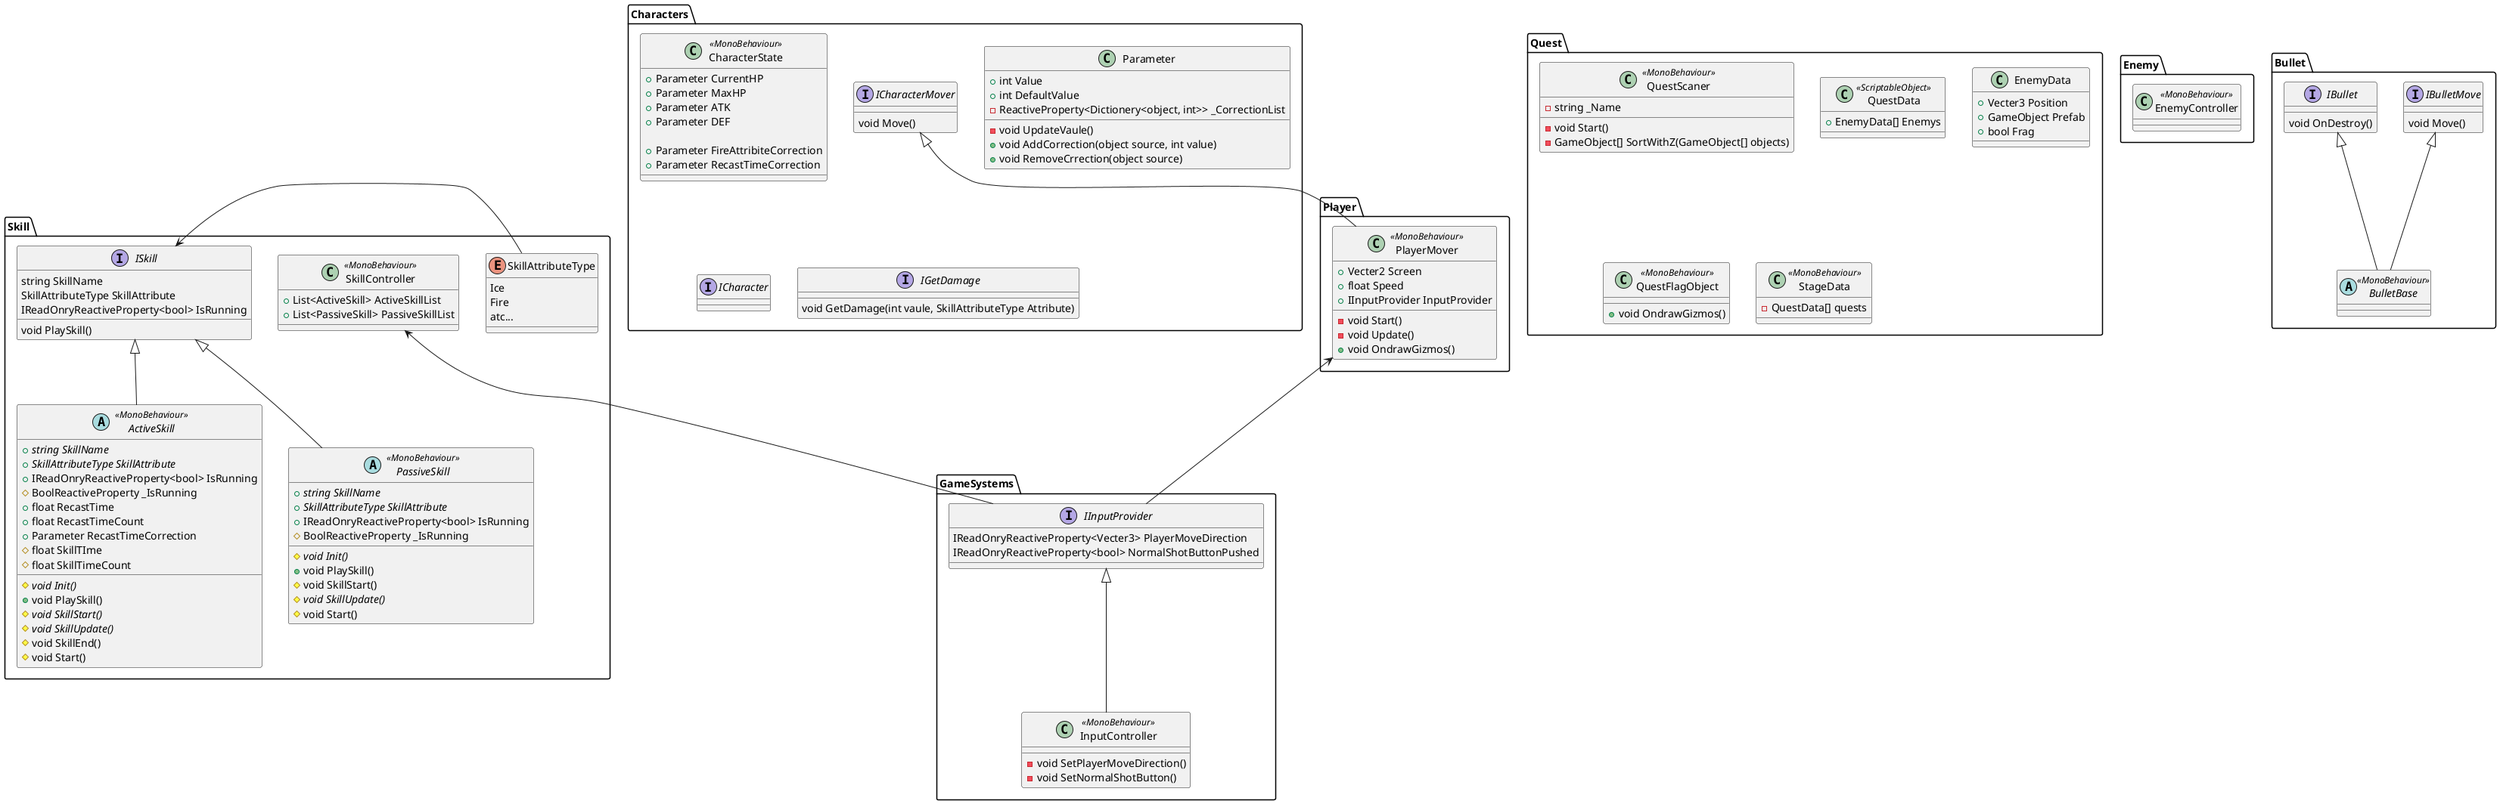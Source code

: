 @startuml MainSystemClasses
package Player{
    class PlayerMover <<MonoBehaviour>>{
        + Vecter2 Screen
        + float Speed
        + IInputProvider InputProvider

        - void Start()
        - void Update()
        + void OndrawGizmos()
    }
}

package Enemy{
    class EnemyController <<MonoBehaviour>>{

    }
}

package Characters{
    class CharacterState <<MonoBehaviour>>{
        + Parameter CurrentHP
        + Parameter MaxHP
        + Parameter ATK
        + Parameter DEF

        + Parameter FireAttribiteCorrection
        + Parameter RecastTimeCorrection
    }

    class Parameter{
        + int Value
        + int DefaultValue
        - ReactiveProperty<Dictionery<object, int>> _CorrectionList

        - void UpdateVaule()
        + void AddCorrection(object source, int value)
        + void RemoveCrrection(object source)
    }

    interface ICharacterMover{
        void Move()
    }
    ICharacterMover <|-- PlayerMover

    interface ICharacter{

    }

    interface IGetDamage{
        void GetDamage(int vaule, SkillAttributeType Attribute)
    }
}

package Bullet{
    abstract BulletBase <<MonoBehaviour>>{

    }

    interface IBulletMove{
        void Move()
    }
    IBulletMove <|-- BulletBase

    interface IBullet{
        void OnDestroy()
    }
    IBullet <|-- BulletBase
}

package Skill{
    class SkillController <<MonoBehaviour>>{
        + List<ActiveSkill> ActiveSkillList
        + List<PassiveSkill> PassiveSkillList
    }

    abstract ActiveSkill <<MonoBehaviour>>{
        + {abstract} string SkillName
        + {abstract} SkillAttributeType SkillAttribute
        + IReadOnryReactiveProperty<bool> IsRunning
        # BoolReactiveProperty _IsRunning
        + float RecastTime
        + float RecastTimeCount
        + Parameter RecastTimeCorrection
        # float SkillTIme
        # float SkillTimeCount

        # {abstract} void Init()
        + void PlaySkill()
        # {abstract} void SkillStart()
        # {abstract} void SkillUpdate()
        # void SkillEnd()
        # void Start()
    }

    abstract PassiveSkill <<MonoBehaviour>>{
        + {abstract} string SkillName
        + {abstract} SkillAttributeType SkillAttribute
        + IReadOnryReactiveProperty<bool> IsRunning
        # BoolReactiveProperty _IsRunning

        # {abstract} void Init()
        + void PlaySkill()
        # void SkillStart()
        # {abstract} void SkillUpdate()
        # void Start()
    }

    enum SkillAttributeType{
        Ice
        Fire
        atc...
    }
    ISkill <- SkillAttributeType

    interface ISkill{
        string SkillName
        SkillAttributeType SkillAttribute
        IReadOnryReactiveProperty<bool> IsRunning

        void PlaySkill()
    }
    ISkill <|-- ActiveSkill
    ISkill <|-- PassiveSkill
}

package GameSystems{
    class InputController <<MonoBehaviour>>{
        - void SetPlayerMoveDirection()
        - void SetNormalShotButton()
    }
    IInputProvider <|-down- InputController

    interface IInputProvider{
        IReadOnryReactiveProperty<Vecter3> PlayerMoveDirection
        IReadOnryReactiveProperty<bool> NormalShotButtonPushed
    }
    SkillController <-- IInputProvider
    PlayerMover <-- IInputProvider
}

package Quest{
    class QuestScaner <<MonoBehaviour>>{
        - string _Name

        - void Start()
        - GameObject[] SortWithZ(GameObject[] objects)
    }

    class QuestData <<ScriptableObject>>{
        + EnemyData[] Enemys
    }

    class EnemyData {
        + Vecter3 Position
        + GameObject Prefab
        + bool Frag
    }

    class QuestFlagObject <<MonoBehaviour>>{
        + void OndrawGizmos()
    }

    class StageData <<MonoBehaviour>>{
        - QuestData[] quests
    }
}

@enduml